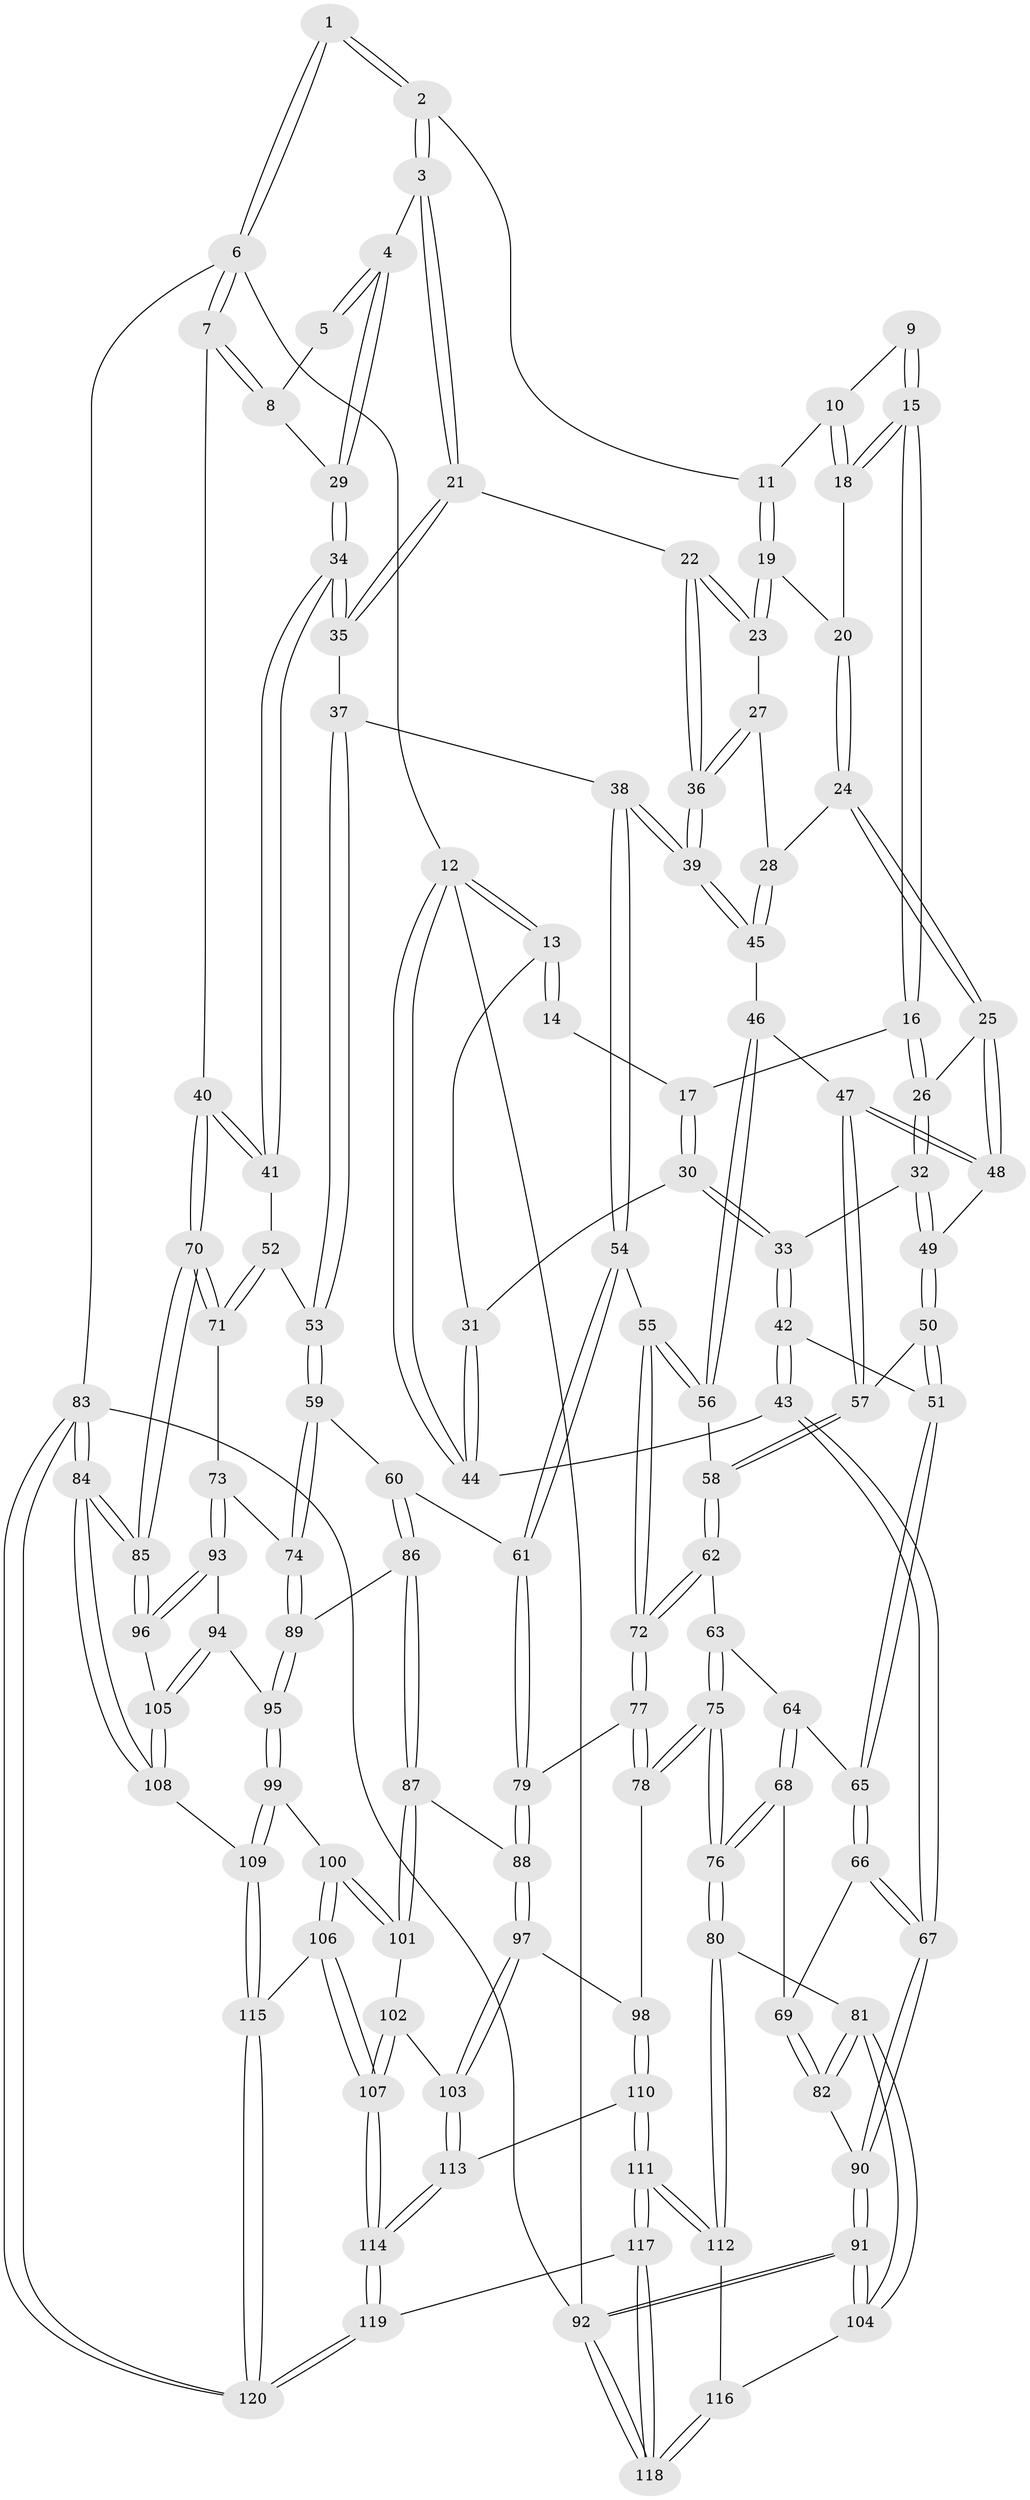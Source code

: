 // Generated by graph-tools (version 1.1) at 2025/38/03/09/25 02:38:25]
// undirected, 120 vertices, 297 edges
graph export_dot {
graph [start="1"]
  node [color=gray90,style=filled];
  1 [pos="+0.9931110738234405+0"];
  2 [pos="+0.6406640439003721+0"];
  3 [pos="+0.7256703677404645+0.06905339292728493"];
  4 [pos="+0.7878263619114925+0.10166919708673994"];
  5 [pos="+0.9298328373493104+0"];
  6 [pos="+1+0"];
  7 [pos="+1+0.09756945226289765"];
  8 [pos="+0.9373818988428363+0.10980510672579512"];
  9 [pos="+0.2848112082364055+0"];
  10 [pos="+0.44202285777683065+0"];
  11 [pos="+0.5715785811787416+0"];
  12 [pos="+0+0"];
  13 [pos="+0+0"];
  14 [pos="+0.17555635850228027+0"];
  15 [pos="+0.29471728375203843+0.1086735915270227"];
  16 [pos="+0.2799017738241629+0.11887029632439411"];
  17 [pos="+0.22651431131903518+0.11742097217538167"];
  18 [pos="+0.32053104614746625+0.09679701673495354"];
  19 [pos="+0.4873252717539132+0.031402432985512395"];
  20 [pos="+0.4257422774486732+0.10686815649217166"];
  21 [pos="+0.6928017769866661+0.12352568757678802"];
  22 [pos="+0.6921959694185084+0.12401269349154286"];
  23 [pos="+0.5473189588657899+0.18573091527999905"];
  24 [pos="+0.43640215277890926+0.1714965960615148"];
  25 [pos="+0.350617824879705+0.2341073428976403"];
  26 [pos="+0.34819844566874947+0.2314839711100307"];
  27 [pos="+0.5455447429051973+0.18785707526701986"];
  28 [pos="+0.5054508773526112+0.2148024025024122"];
  29 [pos="+0.8516003355584845+0.14044711822860453"];
  30 [pos="+0.16926288483617477+0.15331280045118623"];
  31 [pos="+0.13385305421216345+0.1356545893742352"];
  32 [pos="+0.1743410563566861+0.236413082384481"];
  33 [pos="+0.1679234640310192+0.23010797549422193"];
  34 [pos="+0.8807604959551341+0.29630090309033646"];
  35 [pos="+0.7271942218847621+0.2864387752106762"];
  36 [pos="+0.6214542263440435+0.28533528930516777"];
  37 [pos="+0.7145151341475657+0.30094511345104985"];
  38 [pos="+0.6213647868663067+0.3467171507880676"];
  39 [pos="+0.6186521962989924+0.3426152233530855"];
  40 [pos="+1+0.3783537396726915"];
  41 [pos="+0.9242725062175007+0.3640118055561792"];
  42 [pos="+0.0674603178351721+0.3084415173574245"];
  43 [pos="+0+0.3930268747545125"];
  44 [pos="+0+0.27588143375722446"];
  45 [pos="+0.49654583521694046+0.2837202451876871"];
  46 [pos="+0.47219031585485305+0.30180550632502934"];
  47 [pos="+0.3663906798014372+0.29934556789681954"];
  48 [pos="+0.35432404907784193+0.28360820237178036"];
  49 [pos="+0.22657504477014379+0.3069853583172148"];
  50 [pos="+0.2181902658980793+0.4069424325222754"];
  51 [pos="+0.2150452565209374+0.411185640434501"];
  52 [pos="+0.837015880433411+0.4509148560718182"];
  53 [pos="+0.804504769956797+0.4613710587911162"];
  54 [pos="+0.6227709069389518+0.47318145428803665"];
  55 [pos="+0.6225126874355281+0.4731907019056697"];
  56 [pos="+0.47819057872729553+0.45467526436166295"];
  57 [pos="+0.35428463556516615+0.3850954470903417"];
  58 [pos="+0.41447965852824925+0.47764862140357833"];
  59 [pos="+0.7107860357838187+0.5101955140501869"];
  60 [pos="+0.6824969556168814+0.5173864963404253"];
  61 [pos="+0.675587505069077+0.5162435426799635"];
  62 [pos="+0.39805938617491543+0.5053297240590531"];
  63 [pos="+0.3172872038927039+0.5299908424415287"];
  64 [pos="+0.22886916447021938+0.48238914720051773"];
  65 [pos="+0.2138820811068036+0.41479231512509795"];
  66 [pos="+0+0.47425627323665853"];
  67 [pos="+0+0.4491807314656954"];
  68 [pos="+0.15186417002009758+0.5658485753387396"];
  69 [pos="+0.06530555799327616+0.5417037728506587"];
  70 [pos="+1+0.6389014477511057"];
  71 [pos="+0.9124961133567324+0.5883724136941085"];
  72 [pos="+0.44636305977692825+0.6370896528268621"];
  73 [pos="+0.8731920475561373+0.6392128579766109"];
  74 [pos="+0.8430715076267437+0.6393080411949544"];
  75 [pos="+0.24776774093970397+0.7324386155128492"];
  76 [pos="+0.23469949779142124+0.7378902249811704"];
  77 [pos="+0.44667521465146787+0.6405753173825933"];
  78 [pos="+0.3973368377255367+0.7311035708373653"];
  79 [pos="+0.5902796209147272+0.6502795061553887"];
  80 [pos="+0.18984566918894172+0.7907404323274558"];
  81 [pos="+0.16529681118536335+0.7834294625929122"];
  82 [pos="+0.09252102051383637+0.7196533309766199"];
  83 [pos="+1+1"];
  84 [pos="+1+1"];
  85 [pos="+1+0.7522125862232825"];
  86 [pos="+0.7360809511643217+0.677142070620433"];
  87 [pos="+0.6405163986898538+0.7510873145955161"];
  88 [pos="+0.5967119208862243+0.6996405533620788"];
  89 [pos="+0.7741034319614265+0.7052110289926172"];
  90 [pos="+0+0.5631950416325249"];
  91 [pos="+0+0.8494676954588348"];
  92 [pos="+0+1"];
  93 [pos="+0.8888731090901714+0.6820750461475568"];
  94 [pos="+0.826038725022902+0.7701851069441239"];
  95 [pos="+0.8017053249309498+0.7714250710826208"];
  96 [pos="+1+0.7807643116354338"];
  97 [pos="+0.49016810659118476+0.7680183939751279"];
  98 [pos="+0.40391920757682426+0.7380817924799322"];
  99 [pos="+0.7682661432495437+0.813553885953475"];
  100 [pos="+0.7145819037103639+0.8487705251131826"];
  101 [pos="+0.6447563461475279+0.7769181246098035"];
  102 [pos="+0.5960817613437736+0.8023100386855136"];
  103 [pos="+0.5334753758292462+0.821424389757863"];
  104 [pos="+0+0.849471695626623"];
  105 [pos="+0.9754295794040304+0.8296140550179317"];
  106 [pos="+0.7064897539972412+0.88726007678107"];
  107 [pos="+0.6115739154987075+0.9980184405399715"];
  108 [pos="+0.901180139759857+0.9222268377342133"];
  109 [pos="+0.8966109841731008+0.9271915731651278"];
  110 [pos="+0.41515935512004654+0.8428826051617148"];
  111 [pos="+0.27050841684743815+1"];
  112 [pos="+0.19229475956088748+0.8382090836656269"];
  113 [pos="+0.5284817341275634+0.9190595095440424"];
  114 [pos="+0.5702904592897973+1"];
  115 [pos="+0.8706582279284076+0.9828202670131341"];
  116 [pos="+0.020705676359616322+0.9168310316188651"];
  117 [pos="+0.2812013607237972+1"];
  118 [pos="+0.17776955854822724+1"];
  119 [pos="+0.5401869236150733+1"];
  120 [pos="+0.8889886172700063+1"];
  1 -- 2;
  1 -- 2;
  1 -- 6;
  1 -- 6;
  2 -- 3;
  2 -- 3;
  2 -- 11;
  3 -- 4;
  3 -- 21;
  3 -- 21;
  4 -- 5;
  4 -- 5;
  4 -- 29;
  4 -- 29;
  5 -- 8;
  6 -- 7;
  6 -- 7;
  6 -- 12;
  6 -- 83;
  7 -- 8;
  7 -- 8;
  7 -- 40;
  8 -- 29;
  9 -- 10;
  9 -- 15;
  9 -- 15;
  10 -- 11;
  10 -- 18;
  10 -- 18;
  11 -- 19;
  11 -- 19;
  12 -- 13;
  12 -- 13;
  12 -- 44;
  12 -- 44;
  12 -- 92;
  13 -- 14;
  13 -- 14;
  13 -- 31;
  14 -- 17;
  15 -- 16;
  15 -- 16;
  15 -- 18;
  15 -- 18;
  16 -- 17;
  16 -- 26;
  16 -- 26;
  17 -- 30;
  17 -- 30;
  18 -- 20;
  19 -- 20;
  19 -- 23;
  19 -- 23;
  20 -- 24;
  20 -- 24;
  21 -- 22;
  21 -- 35;
  21 -- 35;
  22 -- 23;
  22 -- 23;
  22 -- 36;
  22 -- 36;
  23 -- 27;
  24 -- 25;
  24 -- 25;
  24 -- 28;
  25 -- 26;
  25 -- 48;
  25 -- 48;
  26 -- 32;
  26 -- 32;
  27 -- 28;
  27 -- 36;
  27 -- 36;
  28 -- 45;
  28 -- 45;
  29 -- 34;
  29 -- 34;
  30 -- 31;
  30 -- 33;
  30 -- 33;
  31 -- 44;
  31 -- 44;
  32 -- 33;
  32 -- 49;
  32 -- 49;
  33 -- 42;
  33 -- 42;
  34 -- 35;
  34 -- 35;
  34 -- 41;
  34 -- 41;
  35 -- 37;
  36 -- 39;
  36 -- 39;
  37 -- 38;
  37 -- 53;
  37 -- 53;
  38 -- 39;
  38 -- 39;
  38 -- 54;
  38 -- 54;
  39 -- 45;
  39 -- 45;
  40 -- 41;
  40 -- 41;
  40 -- 70;
  40 -- 70;
  41 -- 52;
  42 -- 43;
  42 -- 43;
  42 -- 51;
  43 -- 44;
  43 -- 67;
  43 -- 67;
  45 -- 46;
  46 -- 47;
  46 -- 56;
  46 -- 56;
  47 -- 48;
  47 -- 48;
  47 -- 57;
  47 -- 57;
  48 -- 49;
  49 -- 50;
  49 -- 50;
  50 -- 51;
  50 -- 51;
  50 -- 57;
  51 -- 65;
  51 -- 65;
  52 -- 53;
  52 -- 71;
  52 -- 71;
  53 -- 59;
  53 -- 59;
  54 -- 55;
  54 -- 61;
  54 -- 61;
  55 -- 56;
  55 -- 56;
  55 -- 72;
  55 -- 72;
  56 -- 58;
  57 -- 58;
  57 -- 58;
  58 -- 62;
  58 -- 62;
  59 -- 60;
  59 -- 74;
  59 -- 74;
  60 -- 61;
  60 -- 86;
  60 -- 86;
  61 -- 79;
  61 -- 79;
  62 -- 63;
  62 -- 72;
  62 -- 72;
  63 -- 64;
  63 -- 75;
  63 -- 75;
  64 -- 65;
  64 -- 68;
  64 -- 68;
  65 -- 66;
  65 -- 66;
  66 -- 67;
  66 -- 67;
  66 -- 69;
  67 -- 90;
  67 -- 90;
  68 -- 69;
  68 -- 76;
  68 -- 76;
  69 -- 82;
  69 -- 82;
  70 -- 71;
  70 -- 71;
  70 -- 85;
  70 -- 85;
  71 -- 73;
  72 -- 77;
  72 -- 77;
  73 -- 74;
  73 -- 93;
  73 -- 93;
  74 -- 89;
  74 -- 89;
  75 -- 76;
  75 -- 76;
  75 -- 78;
  75 -- 78;
  76 -- 80;
  76 -- 80;
  77 -- 78;
  77 -- 78;
  77 -- 79;
  78 -- 98;
  79 -- 88;
  79 -- 88;
  80 -- 81;
  80 -- 112;
  80 -- 112;
  81 -- 82;
  81 -- 82;
  81 -- 104;
  81 -- 104;
  82 -- 90;
  83 -- 84;
  83 -- 84;
  83 -- 120;
  83 -- 120;
  83 -- 92;
  84 -- 85;
  84 -- 85;
  84 -- 108;
  84 -- 108;
  85 -- 96;
  85 -- 96;
  86 -- 87;
  86 -- 87;
  86 -- 89;
  87 -- 88;
  87 -- 101;
  87 -- 101;
  88 -- 97;
  88 -- 97;
  89 -- 95;
  89 -- 95;
  90 -- 91;
  90 -- 91;
  91 -- 92;
  91 -- 92;
  91 -- 104;
  91 -- 104;
  92 -- 118;
  92 -- 118;
  93 -- 94;
  93 -- 96;
  93 -- 96;
  94 -- 95;
  94 -- 105;
  94 -- 105;
  95 -- 99;
  95 -- 99;
  96 -- 105;
  97 -- 98;
  97 -- 103;
  97 -- 103;
  98 -- 110;
  98 -- 110;
  99 -- 100;
  99 -- 109;
  99 -- 109;
  100 -- 101;
  100 -- 101;
  100 -- 106;
  100 -- 106;
  101 -- 102;
  102 -- 103;
  102 -- 107;
  102 -- 107;
  103 -- 113;
  103 -- 113;
  104 -- 116;
  105 -- 108;
  105 -- 108;
  106 -- 107;
  106 -- 107;
  106 -- 115;
  107 -- 114;
  107 -- 114;
  108 -- 109;
  109 -- 115;
  109 -- 115;
  110 -- 111;
  110 -- 111;
  110 -- 113;
  111 -- 112;
  111 -- 112;
  111 -- 117;
  111 -- 117;
  112 -- 116;
  113 -- 114;
  113 -- 114;
  114 -- 119;
  114 -- 119;
  115 -- 120;
  115 -- 120;
  116 -- 118;
  116 -- 118;
  117 -- 118;
  117 -- 118;
  117 -- 119;
  119 -- 120;
  119 -- 120;
}

